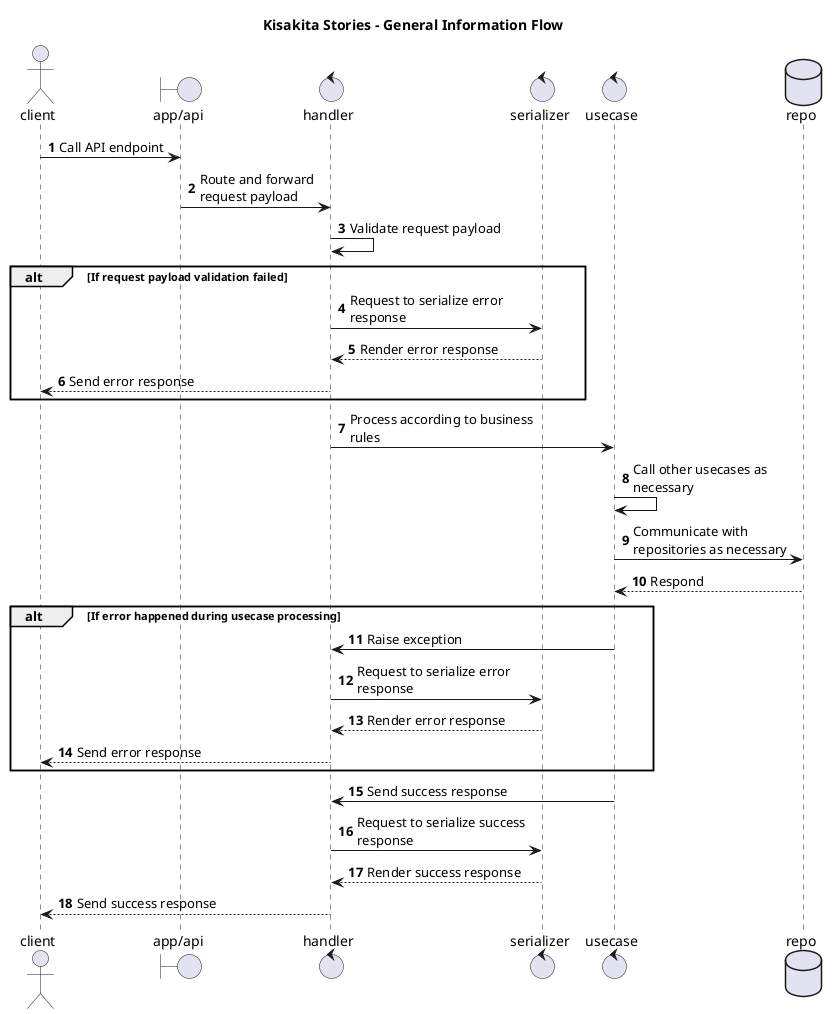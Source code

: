 @startuml

title Kisakita Stories - General Information Flow

autonumber

actor client as c
boundary "app/api" as a
control "handler" as h
control "serializer" as s
control "usecase" as u
database "repo" as r

c -> a: Call API endpoint
a -> h: Route and forward\nrequest payload
h -> h: Validate request payload

alt If request payload validation failed
h -> s: Request to serialize error\nresponse
s --> h: Render error response
h --> c: Send error response
end

h -> u: Process according to business\nrules
u -> u: Call other usecases as\nnecessary
u -> r: Communicate with\nrepositories as necessary
r --> u: Respond

alt If error happened during usecase processing
u -> h: Raise exception
h -> s: Request to serialize error\nresponse
s --> h: Render error response
h --> c: Send error response
end

u -> h: Send success response
h -> s: Request to serialize success\nresponse
s --> h: Render success response
h --> c: Send success response

@enduml
